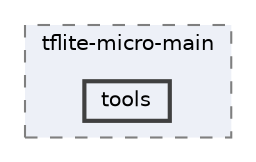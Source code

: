 digraph "Arduino/GetStartedWithMachineLearningOnArduino/tflite-micro-main/tools"
{
 // LATEX_PDF_SIZE
  bgcolor="transparent";
  edge [fontname=Helvetica,fontsize=10,labelfontname=Helvetica,labelfontsize=10];
  node [fontname=Helvetica,fontsize=10,shape=box,height=0.2,width=0.4];
  compound=true
  subgraph clusterdir_37328d0195f4d1497edc6914cc71a1c6 {
    graph [ bgcolor="#edf0f7", pencolor="grey50", label="tflite-micro-main", fontname=Helvetica,fontsize=10 style="filled,dashed", URL="dir_37328d0195f4d1497edc6914cc71a1c6.html",tooltip=""]
  dir_86759f1ca4878cd192bed43f0c914b74 [label="tools", fillcolor="#edf0f7", color="grey25", style="filled,bold", URL="dir_86759f1ca4878cd192bed43f0c914b74.html",tooltip=""];
  }
}

